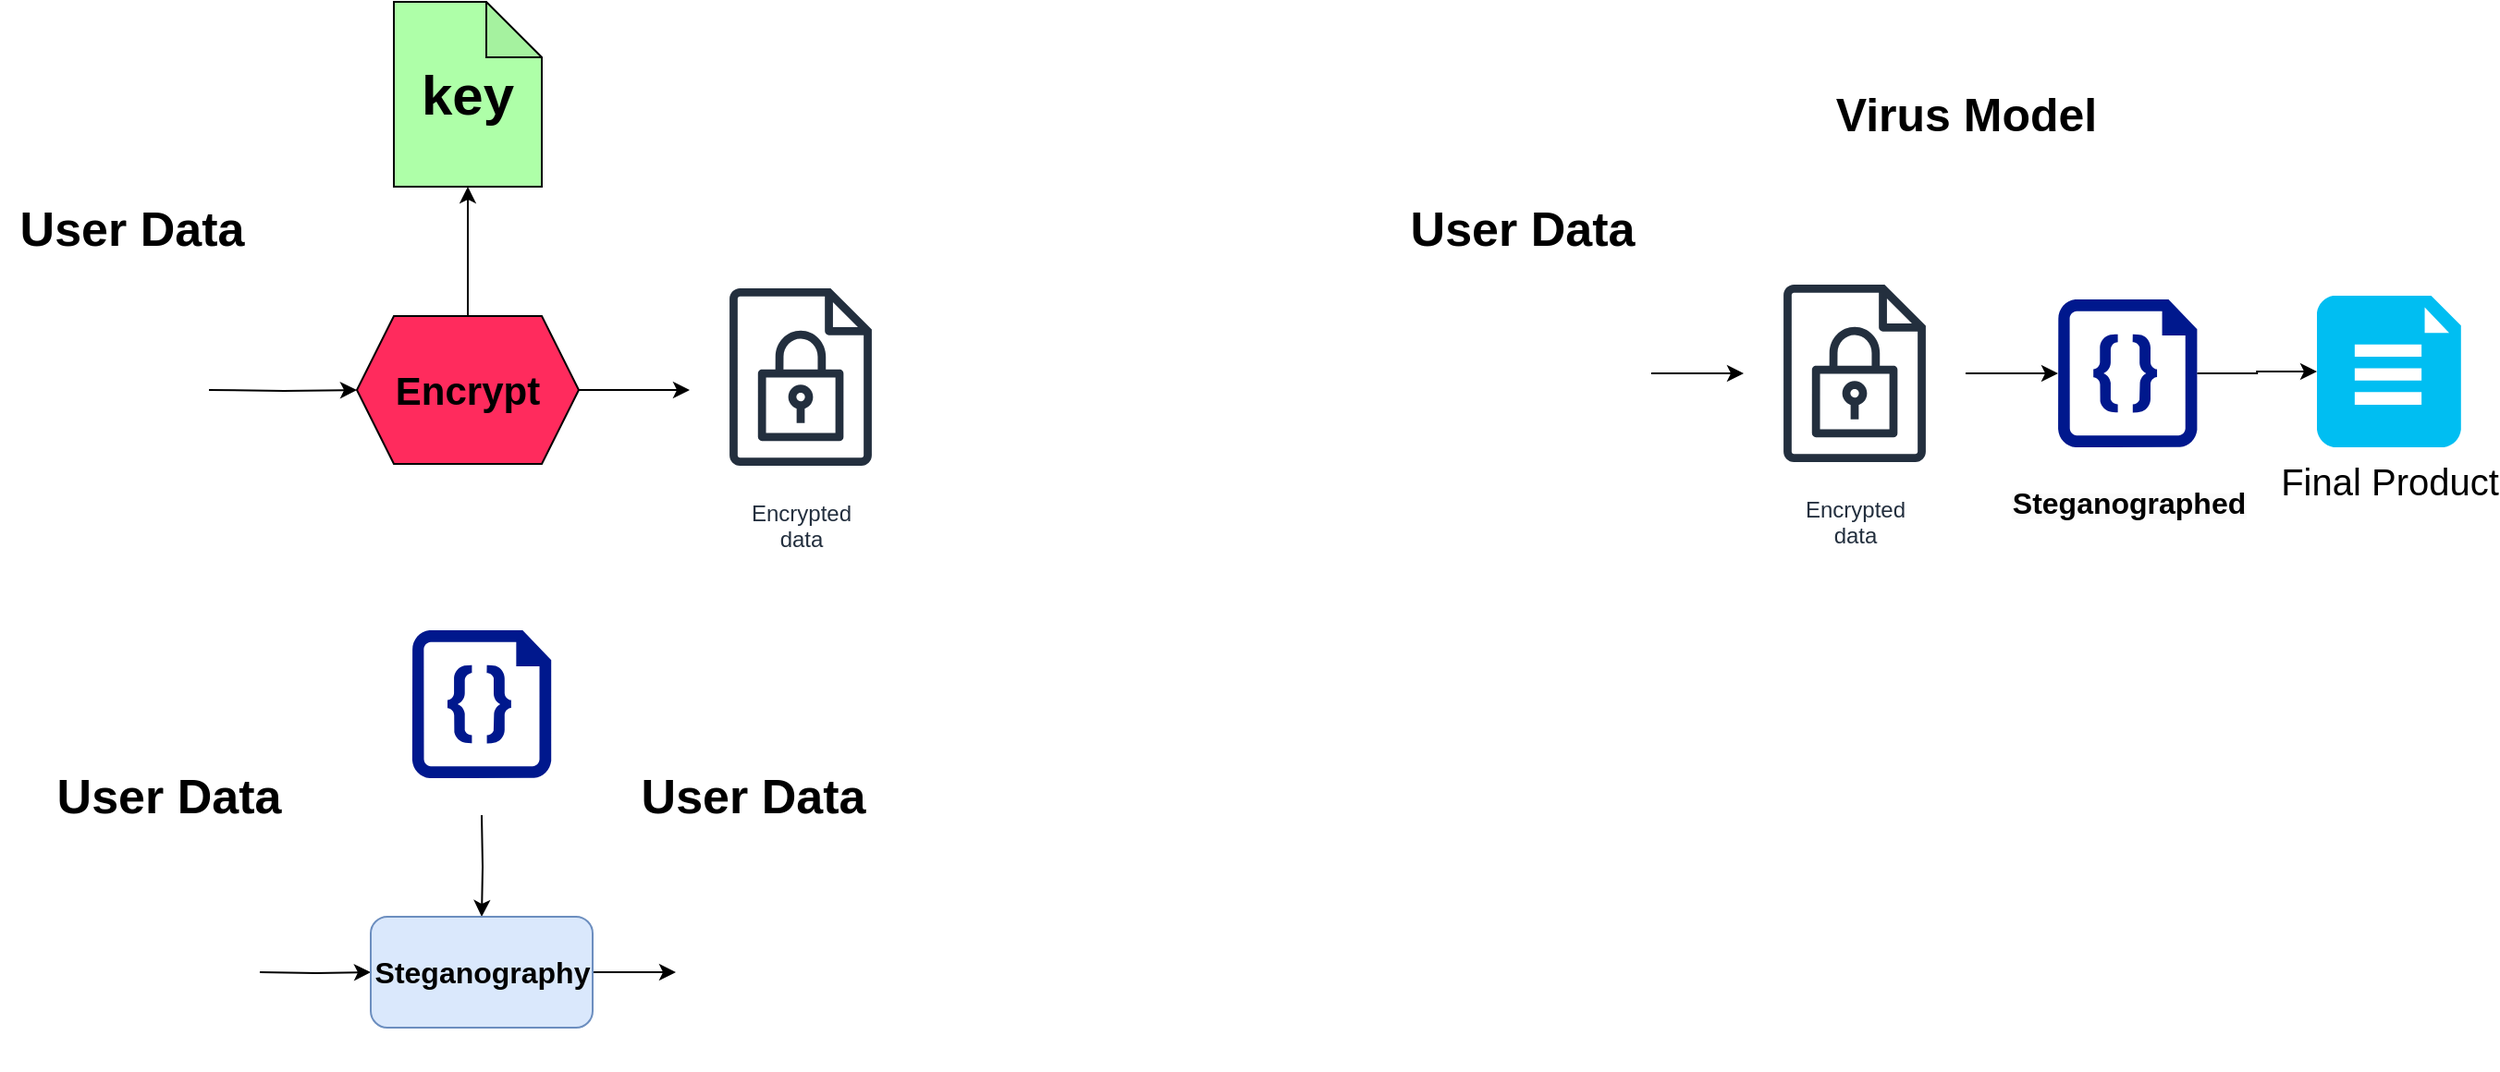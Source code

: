 <mxfile version="22.0.4" type="device">
  <diagram name="Page-1" id="-clLf1eDEEkG6juFfl46">
    <mxGraphModel dx="1049" dy="1687" grid="1" gridSize="10" guides="1" tooltips="1" connect="1" arrows="1" fold="1" page="1" pageScale="1" pageWidth="850" pageHeight="1100" math="0" shadow="0">
      <root>
        <mxCell id="0" />
        <mxCell id="1" parent="0" />
        <mxCell id="Fi1VEAa8KatOQCvsPIws-4" style="edgeStyle=orthogonalEdgeStyle;rounded=0;orthogonalLoop=1;jettySize=auto;html=1;exitX=1;exitY=0.5;exitDx=0;exitDy=0;entryX=0;entryY=0.5;entryDx=0;entryDy=0;" parent="1" target="Fi1VEAa8KatOQCvsPIws-3" edge="1">
          <mxGeometry relative="1" as="geometry">
            <mxPoint x="260" y="150" as="sourcePoint" />
          </mxGeometry>
        </mxCell>
        <mxCell id="Fi1VEAa8KatOQCvsPIws-5" style="edgeStyle=orthogonalEdgeStyle;rounded=0;orthogonalLoop=1;jettySize=auto;html=1;" parent="1" source="Fi1VEAa8KatOQCvsPIws-3" edge="1">
          <mxGeometry relative="1" as="geometry">
            <mxPoint x="400" y="40" as="targetPoint" />
          </mxGeometry>
        </mxCell>
        <mxCell id="-OoPqi2KjpX0J7DmixHS-4" value="" style="edgeStyle=orthogonalEdgeStyle;rounded=0;orthogonalLoop=1;jettySize=auto;html=1;" edge="1" parent="1" source="Fi1VEAa8KatOQCvsPIws-3">
          <mxGeometry relative="1" as="geometry">
            <mxPoint x="520.0" y="150" as="targetPoint" />
          </mxGeometry>
        </mxCell>
        <mxCell id="Fi1VEAa8KatOQCvsPIws-3" value="&lt;font style=&quot;font-size: 21px;&quot;&gt;&lt;b&gt;Encrypt&lt;/b&gt;&lt;/font&gt;" style="shape=hexagon;perimeter=hexagonPerimeter2;whiteSpace=wrap;html=1;fixedSize=1;fillColor=#FF2B5D;" parent="1" vertex="1">
          <mxGeometry x="340" y="110" width="120" height="80" as="geometry" />
        </mxCell>
        <mxCell id="Fi1VEAa8KatOQCvsPIws-8" value="&lt;font style=&quot;font-size: 30px;&quot;&gt;&lt;b&gt;key&lt;/b&gt;&lt;/font&gt;" style="shape=note;whiteSpace=wrap;html=1;backgroundOutline=1;darkOpacity=0.05;fillColor=#AEFFA8;" parent="1" vertex="1">
          <mxGeometry x="360" y="-60" width="80" height="100" as="geometry" />
        </mxCell>
        <mxCell id="-OoPqi2KjpX0J7DmixHS-9" value="" style="edgeStyle=orthogonalEdgeStyle;rounded=0;orthogonalLoop=1;jettySize=auto;html=1;" edge="1" parent="1" target="-OoPqi2KjpX0J7DmixHS-8">
          <mxGeometry relative="1" as="geometry">
            <mxPoint x="287.5" y="465" as="sourcePoint" />
          </mxGeometry>
        </mxCell>
        <mxCell id="-OoPqi2KjpX0J7DmixHS-10" value="" style="edgeStyle=orthogonalEdgeStyle;rounded=0;orthogonalLoop=1;jettySize=auto;html=1;" edge="1" parent="1" target="-OoPqi2KjpX0J7DmixHS-8">
          <mxGeometry relative="1" as="geometry">
            <mxPoint x="407.5" y="380" as="sourcePoint" />
          </mxGeometry>
        </mxCell>
        <mxCell id="-OoPqi2KjpX0J7DmixHS-12" value="" style="edgeStyle=orthogonalEdgeStyle;rounded=0;orthogonalLoop=1;jettySize=auto;html=1;" edge="1" parent="1" source="-OoPqi2KjpX0J7DmixHS-8">
          <mxGeometry relative="1" as="geometry">
            <mxPoint x="512.5" y="465" as="targetPoint" />
          </mxGeometry>
        </mxCell>
        <mxCell id="-OoPqi2KjpX0J7DmixHS-8" value="&lt;b&gt;&lt;font style=&quot;font-size: 16px;&quot;&gt;Steganography&lt;/font&gt;&lt;/b&gt;" style="rounded=1;whiteSpace=wrap;html=1;fillColor=#dae8fc;strokeColor=#6c8ebf;" vertex="1" parent="1">
          <mxGeometry x="347.5" y="435" width="120" height="60" as="geometry" />
        </mxCell>
        <mxCell id="-OoPqi2KjpX0J7DmixHS-13" value="" style="shape=image;html=1;verticalAlign=top;verticalLabelPosition=bottom;labelBackgroundColor=#ffffff;imageAspect=0;aspect=fixed;image=https://cdn2.iconfinder.com/data/icons/boxicons-solid-vol-2/24/bxs-file-png-128.png" vertex="1" parent="1">
          <mxGeometry x="159.5" y="77" width="128" height="128" as="geometry" />
        </mxCell>
        <mxCell id="-OoPqi2KjpX0J7DmixHS-14" value="&lt;font style=&quot;font-size: 26px;&quot;&gt;&lt;b&gt;User Data&lt;/b&gt;&lt;/font&gt;" style="text;html=1;align=center;verticalAlign=middle;resizable=0;points=[];autosize=1;strokeColor=none;fillColor=none;" vertex="1" parent="1">
          <mxGeometry x="147.5" y="43" width="140" height="40" as="geometry" />
        </mxCell>
        <mxCell id="-OoPqi2KjpX0J7DmixHS-16" value="Encrypted&#xa;data" style="sketch=0;outlineConnect=0;fontColor=#232F3E;gradientColor=none;strokeColor=#232F3E;fillColor=#ffffff;dashed=0;verticalLabelPosition=bottom;verticalAlign=top;align=center;html=1;fontSize=12;fontStyle=0;aspect=fixed;shape=mxgraph.aws4.resourceIcon;resIcon=mxgraph.aws4.encrypted_data;" vertex="1" parent="1">
          <mxGeometry x="520" y="83" width="120" height="120" as="geometry" />
        </mxCell>
        <mxCell id="-OoPqi2KjpX0J7DmixHS-19" value="" style="shape=image;html=1;verticalAlign=top;verticalLabelPosition=bottom;labelBackgroundColor=#ffffff;imageAspect=0;aspect=fixed;image=https://cdn2.iconfinder.com/data/icons/boxicons-solid-vol-2/24/bxs-file-png-128.png" vertex="1" parent="1">
          <mxGeometry x="180" y="390" width="128" height="128" as="geometry" />
        </mxCell>
        <mxCell id="-OoPqi2KjpX0J7DmixHS-20" value="&lt;font style=&quot;font-size: 26px;&quot;&gt;&lt;b&gt;User Data&lt;/b&gt;&lt;/font&gt;" style="text;html=1;align=center;verticalAlign=middle;resizable=0;points=[];autosize=1;strokeColor=none;fillColor=none;" vertex="1" parent="1">
          <mxGeometry x="168" y="350" width="140" height="40" as="geometry" />
        </mxCell>
        <mxCell id="-OoPqi2KjpX0J7DmixHS-21" value="" style="sketch=0;aspect=fixed;pointerEvents=1;shadow=0;dashed=0;html=1;strokeColor=none;labelPosition=center;verticalLabelPosition=bottom;verticalAlign=top;align=center;fillColor=#00188D;shape=mxgraph.azure.code_file" vertex="1" parent="1">
          <mxGeometry x="369.9" y="280" width="75.2" height="80" as="geometry" />
        </mxCell>
        <mxCell id="-OoPqi2KjpX0J7DmixHS-22" value="" style="shape=image;html=1;verticalAlign=top;verticalLabelPosition=bottom;labelBackgroundColor=#ffffff;imageAspect=0;aspect=fixed;image=https://cdn2.iconfinder.com/data/icons/boxicons-solid-vol-2/24/bxs-file-png-128.png" vertex="1" parent="1">
          <mxGeometry x="496" y="390" width="128" height="128" as="geometry" />
        </mxCell>
        <mxCell id="-OoPqi2KjpX0J7DmixHS-23" value="&lt;font style=&quot;font-size: 26px;&quot;&gt;&lt;b&gt;User Data&lt;/b&gt;&lt;/font&gt;" style="text;html=1;align=center;verticalAlign=middle;resizable=0;points=[];autosize=1;strokeColor=none;fillColor=none;" vertex="1" parent="1">
          <mxGeometry x="484" y="350" width="140" height="40" as="geometry" />
        </mxCell>
        <mxCell id="-OoPqi2KjpX0J7DmixHS-24" value="&lt;span style=&quot;font-size: 25px;&quot;&gt;&lt;b&gt;Virus Model&lt;/b&gt;&lt;/span&gt;" style="text;html=1;align=center;verticalAlign=middle;resizable=0;points=[];autosize=1;strokeColor=none;fillColor=none;" vertex="1" parent="1">
          <mxGeometry x="1130" y="-20" width="160" height="40" as="geometry" />
        </mxCell>
        <mxCell id="-OoPqi2KjpX0J7DmixHS-34" value="" style="edgeStyle=orthogonalEdgeStyle;rounded=0;orthogonalLoop=1;jettySize=auto;html=1;" edge="1" parent="1" source="-OoPqi2KjpX0J7DmixHS-26" target="-OoPqi2KjpX0J7DmixHS-28">
          <mxGeometry relative="1" as="geometry" />
        </mxCell>
        <mxCell id="-OoPqi2KjpX0J7DmixHS-26" value="" style="shape=image;html=1;verticalAlign=top;verticalLabelPosition=bottom;labelBackgroundColor=#ffffff;imageAspect=0;aspect=fixed;image=https://cdn2.iconfinder.com/data/icons/boxicons-solid-vol-2/24/bxs-file-png-128.png" vertex="1" parent="1">
          <mxGeometry x="912" y="77" width="128" height="128" as="geometry" />
        </mxCell>
        <mxCell id="-OoPqi2KjpX0J7DmixHS-27" value="&lt;font style=&quot;font-size: 26px;&quot;&gt;&lt;b&gt;User Data&lt;/b&gt;&lt;/font&gt;" style="text;html=1;align=center;verticalAlign=middle;resizable=0;points=[];autosize=1;strokeColor=none;fillColor=none;" vertex="1" parent="1">
          <mxGeometry x="900" y="43" width="140" height="40" as="geometry" />
        </mxCell>
        <mxCell id="-OoPqi2KjpX0J7DmixHS-32" value="" style="edgeStyle=orthogonalEdgeStyle;rounded=0;orthogonalLoop=1;jettySize=auto;html=1;" edge="1" parent="1" source="-OoPqi2KjpX0J7DmixHS-28" target="-OoPqi2KjpX0J7DmixHS-30">
          <mxGeometry relative="1" as="geometry" />
        </mxCell>
        <mxCell id="-OoPqi2KjpX0J7DmixHS-28" value="Encrypted&#xa;data" style="sketch=0;outlineConnect=0;fontColor=#232F3E;gradientColor=none;strokeColor=#232F3E;fillColor=#ffffff;dashed=0;verticalLabelPosition=bottom;verticalAlign=top;align=center;html=1;fontSize=12;fontStyle=0;aspect=fixed;shape=mxgraph.aws4.resourceIcon;resIcon=mxgraph.aws4.encrypted_data;" vertex="1" parent="1">
          <mxGeometry x="1090" y="81" width="120" height="120" as="geometry" />
        </mxCell>
        <mxCell id="-OoPqi2KjpX0J7DmixHS-33" value="" style="edgeStyle=orthogonalEdgeStyle;rounded=0;orthogonalLoop=1;jettySize=auto;html=1;" edge="1" parent="1" source="-OoPqi2KjpX0J7DmixHS-30" target="-OoPqi2KjpX0J7DmixHS-31">
          <mxGeometry relative="1" as="geometry" />
        </mxCell>
        <mxCell id="-OoPqi2KjpX0J7DmixHS-30" value="&lt;br&gt;&lt;b style=&quot;border-color: var(--border-color); color: rgb(0, 0, 0); font-family: Helvetica; font-size: 12px; font-style: normal; font-variant-ligatures: normal; font-variant-caps: normal; letter-spacing: normal; orphans: 2; text-align: center; text-indent: 0px; text-transform: none; widows: 2; word-spacing: 0px; -webkit-text-stroke-width: 0px; background-color: rgb(251, 251, 251); text-decoration-thickness: initial; text-decoration-style: initial; text-decoration-color: initial;&quot;&gt;&lt;font style=&quot;border-color: var(--border-color); font-size: 16px;&quot;&gt;Steganographed&lt;/font&gt;&lt;/b&gt;" style="sketch=0;aspect=fixed;pointerEvents=1;shadow=0;dashed=0;html=1;strokeColor=none;labelPosition=center;verticalLabelPosition=bottom;verticalAlign=top;align=center;fillColor=#00188D;shape=mxgraph.azure.code_file" vertex="1" parent="1">
          <mxGeometry x="1260" y="101" width="75.2" height="80" as="geometry" />
        </mxCell>
        <mxCell id="-OoPqi2KjpX0J7DmixHS-31" value="&lt;font style=&quot;font-size: 20px;&quot;&gt;Final Product&lt;/font&gt;" style="verticalLabelPosition=bottom;html=1;verticalAlign=top;align=center;strokeColor=none;fillColor=#00BEF2;shape=mxgraph.azure.file_2;pointerEvents=1;" vertex="1" parent="1">
          <mxGeometry x="1400" y="99" width="77.9" height="82" as="geometry" />
        </mxCell>
      </root>
    </mxGraphModel>
  </diagram>
</mxfile>
